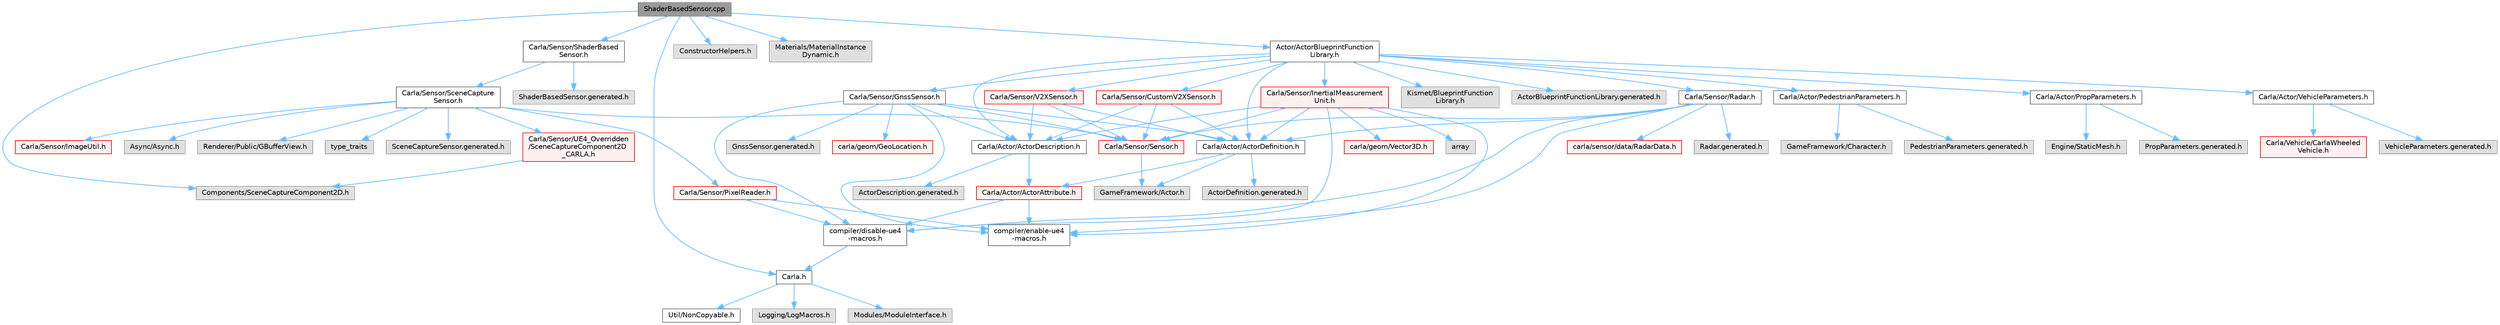 digraph "ShaderBasedSensor.cpp"
{
 // INTERACTIVE_SVG=YES
 // LATEX_PDF_SIZE
  bgcolor="transparent";
  edge [fontname=Helvetica,fontsize=10,labelfontname=Helvetica,labelfontsize=10];
  node [fontname=Helvetica,fontsize=10,shape=box,height=0.2,width=0.4];
  Node1 [id="Node000001",label="ShaderBasedSensor.cpp",height=0.2,width=0.4,color="gray40", fillcolor="grey60", style="filled", fontcolor="black",tooltip=" "];
  Node1 -> Node2 [id="edge1_Node000001_Node000002",color="steelblue1",style="solid",tooltip=" "];
  Node2 [id="Node000002",label="Carla.h",height=0.2,width=0.4,color="grey40", fillcolor="white", style="filled",URL="$d7/d7d/Carla_8h.html",tooltip=" "];
  Node2 -> Node3 [id="edge2_Node000002_Node000003",color="steelblue1",style="solid",tooltip=" "];
  Node3 [id="Node000003",label="Util/NonCopyable.h",height=0.2,width=0.4,color="grey40", fillcolor="white", style="filled",URL="$d4/d57/Unreal_2CarlaUE4_2Plugins_2Carla_2Source_2Carla_2Util_2NonCopyable_8h.html",tooltip=" "];
  Node2 -> Node4 [id="edge3_Node000002_Node000004",color="steelblue1",style="solid",tooltip=" "];
  Node4 [id="Node000004",label="Logging/LogMacros.h",height=0.2,width=0.4,color="grey60", fillcolor="#E0E0E0", style="filled",tooltip=" "];
  Node2 -> Node5 [id="edge4_Node000002_Node000005",color="steelblue1",style="solid",tooltip=" "];
  Node5 [id="Node000005",label="Modules/ModuleInterface.h",height=0.2,width=0.4,color="grey60", fillcolor="#E0E0E0", style="filled",tooltip=" "];
  Node1 -> Node6 [id="edge5_Node000001_Node000006",color="steelblue1",style="solid",tooltip=" "];
  Node6 [id="Node000006",label="Carla/Sensor/ShaderBased\lSensor.h",height=0.2,width=0.4,color="grey40", fillcolor="white", style="filled",URL="$da/d69/ShaderBasedSensor_8h.html",tooltip=" "];
  Node6 -> Node7 [id="edge6_Node000006_Node000007",color="steelblue1",style="solid",tooltip=" "];
  Node7 [id="Node000007",label="Carla/Sensor/SceneCapture\lSensor.h",height=0.2,width=0.4,color="grey40", fillcolor="white", style="filled",URL="$d8/d95/SceneCaptureSensor_8h.html",tooltip=" "];
  Node7 -> Node8 [id="edge7_Node000007_Node000008",color="steelblue1",style="solid",tooltip=" "];
  Node8 [id="Node000008",label="Carla/Sensor/PixelReader.h",height=0.2,width=0.4,color="red", fillcolor="#FFF0F0", style="filled",URL="$df/d2e/PixelReader_8h.html",tooltip=" "];
  Node8 -> Node17 [id="edge8_Node000008_Node000017",color="steelblue1",style="solid",tooltip=" "];
  Node17 [id="Node000017",label="compiler/disable-ue4\l-macros.h",height=0.2,width=0.4,color="grey40", fillcolor="white", style="filled",URL="$d2/d02/disable-ue4-macros_8h.html",tooltip=" "];
  Node17 -> Node2 [id="edge9_Node000017_Node000002",color="steelblue1",style="solid",tooltip=" "];
  Node8 -> Node20 [id="edge10_Node000008_Node000020",color="steelblue1",style="solid",tooltip=" "];
  Node20 [id="Node000020",label="compiler/enable-ue4\l-macros.h",height=0.2,width=0.4,color="grey40", fillcolor="white", style="filled",URL="$d9/da2/enable-ue4-macros_8h.html",tooltip=" "];
  Node7 -> Node319 [id="edge11_Node000007_Node000319",color="steelblue1",style="solid",tooltip=" "];
  Node319 [id="Node000319",label="Carla/Sensor/Sensor.h",height=0.2,width=0.4,color="red", fillcolor="#FFF0F0", style="filled",URL="$d7/d7d/Unreal_2CarlaUE4_2Plugins_2Carla_2Source_2Carla_2Sensor_2Sensor_8h.html",tooltip=" "];
  Node319 -> Node218 [id="edge12_Node000319_Node000218",color="steelblue1",style="solid",tooltip=" "];
  Node218 [id="Node000218",label="GameFramework/Actor.h",height=0.2,width=0.4,color="grey60", fillcolor="#E0E0E0", style="filled",tooltip=" "];
  Node7 -> Node344 [id="edge13_Node000007_Node000344",color="steelblue1",style="solid",tooltip=" "];
  Node344 [id="Node000344",label="Carla/Sensor/UE4_Overridden\l/SceneCaptureComponent2D\l_CARLA.h",height=0.2,width=0.4,color="red", fillcolor="#FFF0F0", style="filled",URL="$df/d46/SceneCaptureComponent2D__CARLA_8h.html",tooltip=" "];
  Node344 -> Node345 [id="edge14_Node000344_Node000345",color="steelblue1",style="solid",tooltip=" "];
  Node345 [id="Node000345",label="Components/SceneCaptureComponent2D.h",height=0.2,width=0.4,color="grey60", fillcolor="#E0E0E0", style="filled",tooltip=" "];
  Node7 -> Node347 [id="edge15_Node000007_Node000347",color="steelblue1",style="solid",tooltip=" "];
  Node347 [id="Node000347",label="Carla/Sensor/ImageUtil.h",height=0.2,width=0.4,color="red", fillcolor="#FFF0F0", style="filled",URL="$df/daa/ImageUtil_8h.html",tooltip=" "];
  Node7 -> Node348 [id="edge16_Node000007_Node000348",color="steelblue1",style="solid",tooltip=" "];
  Node348 [id="Node000348",label="Async/Async.h",height=0.2,width=0.4,color="grey60", fillcolor="#E0E0E0", style="filled",tooltip=" "];
  Node7 -> Node349 [id="edge17_Node000007_Node000349",color="steelblue1",style="solid",tooltip=" "];
  Node349 [id="Node000349",label="Renderer/Public/GBufferView.h",height=0.2,width=0.4,color="grey60", fillcolor="#E0E0E0", style="filled",tooltip=" "];
  Node7 -> Node36 [id="edge18_Node000007_Node000036",color="steelblue1",style="solid",tooltip=" "];
  Node36 [id="Node000036",label="type_traits",height=0.2,width=0.4,color="grey60", fillcolor="#E0E0E0", style="filled",tooltip=" "];
  Node7 -> Node350 [id="edge19_Node000007_Node000350",color="steelblue1",style="solid",tooltip=" "];
  Node350 [id="Node000350",label="SceneCaptureSensor.generated.h",height=0.2,width=0.4,color="grey60", fillcolor="#E0E0E0", style="filled",tooltip=" "];
  Node6 -> Node351 [id="edge20_Node000006_Node000351",color="steelblue1",style="solid",tooltip=" "];
  Node351 [id="Node000351",label="ShaderBasedSensor.generated.h",height=0.2,width=0.4,color="grey60", fillcolor="#E0E0E0", style="filled",tooltip=" "];
  Node1 -> Node352 [id="edge21_Node000001_Node000352",color="steelblue1",style="solid",tooltip=" "];
  Node352 [id="Node000352",label="ConstructorHelpers.h",height=0.2,width=0.4,color="grey60", fillcolor="#E0E0E0", style="filled",tooltip=" "];
  Node1 -> Node353 [id="edge22_Node000001_Node000353",color="steelblue1",style="solid",tooltip=" "];
  Node353 [id="Node000353",label="Materials/MaterialInstance\lDynamic.h",height=0.2,width=0.4,color="grey60", fillcolor="#E0E0E0", style="filled",tooltip=" "];
  Node1 -> Node345 [id="edge23_Node000001_Node000345",color="steelblue1",style="solid",tooltip=" "];
  Node1 -> Node354 [id="edge24_Node000001_Node000354",color="steelblue1",style="solid",tooltip=" "];
  Node354 [id="Node000354",label="Actor/ActorBlueprintFunction\lLibrary.h",height=0.2,width=0.4,color="grey40", fillcolor="white", style="filled",URL="$d7/dda/ActorBlueprintFunctionLibrary_8h.html",tooltip=" "];
  Node354 -> Node322 [id="edge25_Node000354_Node000322",color="steelblue1",style="solid",tooltip=" "];
  Node322 [id="Node000322",label="Carla/Actor/ActorDefinition.h",height=0.2,width=0.4,color="grey40", fillcolor="white", style="filled",URL="$d0/d65/Unreal_2CarlaUE4_2Plugins_2Carla_2Source_2Carla_2Actor_2ActorDefinition_8h.html",tooltip=" "];
  Node322 -> Node16 [id="edge26_Node000322_Node000016",color="steelblue1",style="solid",tooltip=" "];
  Node16 [id="Node000016",label="Carla/Actor/ActorAttribute.h",height=0.2,width=0.4,color="red", fillcolor="#FFF0F0", style="filled",URL="$d6/d1a/Unreal_2CarlaUE4_2Plugins_2Carla_2Source_2Carla_2Actor_2ActorAttribute_8h.html",tooltip=" "];
  Node16 -> Node17 [id="edge27_Node000016_Node000017",color="steelblue1",style="solid",tooltip=" "];
  Node16 -> Node20 [id="edge28_Node000016_Node000020",color="steelblue1",style="solid",tooltip=" "];
  Node322 -> Node218 [id="edge29_Node000322_Node000218",color="steelblue1",style="solid",tooltip=" "];
  Node322 -> Node323 [id="edge30_Node000322_Node000323",color="steelblue1",style="solid",tooltip=" "];
  Node323 [id="Node000323",label="ActorDefinition.generated.h",height=0.2,width=0.4,color="grey60", fillcolor="#E0E0E0", style="filled",tooltip=" "];
  Node354 -> Node15 [id="edge31_Node000354_Node000015",color="steelblue1",style="solid",tooltip=" "];
  Node15 [id="Node000015",label="Carla/Actor/ActorDescription.h",height=0.2,width=0.4,color="grey40", fillcolor="white", style="filled",URL="$d4/de6/Unreal_2CarlaUE4_2Plugins_2Carla_2Source_2Carla_2Actor_2ActorDescription_8h.html",tooltip=" "];
  Node15 -> Node16 [id="edge32_Node000015_Node000016",color="steelblue1",style="solid",tooltip=" "];
  Node15 -> Node22 [id="edge33_Node000015_Node000022",color="steelblue1",style="solid",tooltip=" "];
  Node22 [id="Node000022",label="ActorDescription.generated.h",height=0.2,width=0.4,color="grey60", fillcolor="#E0E0E0", style="filled",tooltip=" "];
  Node354 -> Node355 [id="edge34_Node000354_Node000355",color="steelblue1",style="solid",tooltip=" "];
  Node355 [id="Node000355",label="Carla/Actor/PedestrianParameters.h",height=0.2,width=0.4,color="grey40", fillcolor="white", style="filled",URL="$d5/dca/PedestrianParameters_8h.html",tooltip=" "];
  Node355 -> Node356 [id="edge35_Node000355_Node000356",color="steelblue1",style="solid",tooltip=" "];
  Node356 [id="Node000356",label="GameFramework/Character.h",height=0.2,width=0.4,color="grey60", fillcolor="#E0E0E0", style="filled",tooltip=" "];
  Node355 -> Node357 [id="edge36_Node000355_Node000357",color="steelblue1",style="solid",tooltip=" "];
  Node357 [id="Node000357",label="PedestrianParameters.generated.h",height=0.2,width=0.4,color="grey60", fillcolor="#E0E0E0", style="filled",tooltip=" "];
  Node354 -> Node358 [id="edge37_Node000354_Node000358",color="steelblue1",style="solid",tooltip=" "];
  Node358 [id="Node000358",label="Carla/Actor/PropParameters.h",height=0.2,width=0.4,color="grey40", fillcolor="white", style="filled",URL="$dc/d01/PropParameters_8h.html",tooltip=" "];
  Node358 -> Node359 [id="edge38_Node000358_Node000359",color="steelblue1",style="solid",tooltip=" "];
  Node359 [id="Node000359",label="Engine/StaticMesh.h",height=0.2,width=0.4,color="grey60", fillcolor="#E0E0E0", style="filled",tooltip=" "];
  Node358 -> Node360 [id="edge39_Node000358_Node000360",color="steelblue1",style="solid",tooltip=" "];
  Node360 [id="Node000360",label="PropParameters.generated.h",height=0.2,width=0.4,color="grey60", fillcolor="#E0E0E0", style="filled",tooltip=" "];
  Node354 -> Node361 [id="edge40_Node000354_Node000361",color="steelblue1",style="solid",tooltip=" "];
  Node361 [id="Node000361",label="Carla/Actor/VehicleParameters.h",height=0.2,width=0.4,color="grey40", fillcolor="white", style="filled",URL="$d1/d1b/VehicleParameters_8h.html",tooltip=" "];
  Node361 -> Node40 [id="edge41_Node000361_Node000040",color="steelblue1",style="solid",tooltip=" "];
  Node40 [id="Node000040",label="Carla/Vehicle/CarlaWheeled\lVehicle.h",height=0.2,width=0.4,color="red", fillcolor="#FFF0F0", style="filled",URL="$d3/d00/CarlaWheeledVehicle_8h.html",tooltip=" "];
  Node361 -> Node362 [id="edge42_Node000361_Node000362",color="steelblue1",style="solid",tooltip=" "];
  Node362 [id="Node000362",label="VehicleParameters.generated.h",height=0.2,width=0.4,color="grey60", fillcolor="#E0E0E0", style="filled",tooltip=" "];
  Node354 -> Node363 [id="edge43_Node000354_Node000363",color="steelblue1",style="solid",tooltip=" "];
  Node363 [id="Node000363",label="Carla/Sensor/GnssSensor.h",height=0.2,width=0.4,color="grey40", fillcolor="white", style="filled",URL="$d9/d73/GnssSensor_8h.html",tooltip=" "];
  Node363 -> Node319 [id="edge44_Node000363_Node000319",color="steelblue1",style="solid",tooltip=" "];
  Node363 -> Node322 [id="edge45_Node000363_Node000322",color="steelblue1",style="solid",tooltip=" "];
  Node363 -> Node15 [id="edge46_Node000363_Node000015",color="steelblue1",style="solid",tooltip=" "];
  Node363 -> Node17 [id="edge47_Node000363_Node000017",color="steelblue1",style="solid",tooltip=" "];
  Node363 -> Node166 [id="edge48_Node000363_Node000166",color="steelblue1",style="solid",tooltip=" "];
  Node166 [id="Node000166",label="carla/geom/GeoLocation.h",height=0.2,width=0.4,color="red", fillcolor="#FFF0F0", style="filled",URL="$d7/d86/GeoLocation_8h.html",tooltip=" "];
  Node363 -> Node20 [id="edge49_Node000363_Node000020",color="steelblue1",style="solid",tooltip=" "];
  Node363 -> Node364 [id="edge50_Node000363_Node000364",color="steelblue1",style="solid",tooltip=" "];
  Node364 [id="Node000364",label="GnssSensor.generated.h",height=0.2,width=0.4,color="grey60", fillcolor="#E0E0E0", style="filled",tooltip=" "];
  Node354 -> Node365 [id="edge51_Node000354_Node000365",color="steelblue1",style="solid",tooltip=" "];
  Node365 [id="Node000365",label="Carla/Sensor/Radar.h",height=0.2,width=0.4,color="grey40", fillcolor="white", style="filled",URL="$d6/de9/Radar_8h.html",tooltip=" "];
  Node365 -> Node319 [id="edge52_Node000365_Node000319",color="steelblue1",style="solid",tooltip=" "];
  Node365 -> Node322 [id="edge53_Node000365_Node000322",color="steelblue1",style="solid",tooltip=" "];
  Node365 -> Node17 [id="edge54_Node000365_Node000017",color="steelblue1",style="solid",tooltip=" "];
  Node365 -> Node179 [id="edge55_Node000365_Node000179",color="steelblue1",style="solid",tooltip=" "];
  Node179 [id="Node000179",label="carla/sensor/data/RadarData.h",height=0.2,width=0.4,color="red", fillcolor="#FFF0F0", style="filled",URL="$d5/dc7/RadarData_8h.html",tooltip=" "];
  Node365 -> Node20 [id="edge56_Node000365_Node000020",color="steelblue1",style="solid",tooltip=" "];
  Node365 -> Node366 [id="edge57_Node000365_Node000366",color="steelblue1",style="solid",tooltip=" "];
  Node366 [id="Node000366",label="Radar.generated.h",height=0.2,width=0.4,color="grey60", fillcolor="#E0E0E0", style="filled",tooltip=" "];
  Node354 -> Node367 [id="edge58_Node000354_Node000367",color="steelblue1",style="solid",tooltip=" "];
  Node367 [id="Node000367",label="Carla/Sensor/InertialMeasurement\lUnit.h",height=0.2,width=0.4,color="red", fillcolor="#FFF0F0", style="filled",URL="$d7/dfa/InertialMeasurementUnit_8h.html",tooltip=" "];
  Node367 -> Node319 [id="edge59_Node000367_Node000319",color="steelblue1",style="solid",tooltip=" "];
  Node367 -> Node322 [id="edge60_Node000367_Node000322",color="steelblue1",style="solid",tooltip=" "];
  Node367 -> Node15 [id="edge61_Node000367_Node000015",color="steelblue1",style="solid",tooltip=" "];
  Node367 -> Node17 [id="edge62_Node000367_Node000017",color="steelblue1",style="solid",tooltip=" "];
  Node367 -> Node127 [id="edge63_Node000367_Node000127",color="steelblue1",style="solid",tooltip=" "];
  Node127 [id="Node000127",label="carla/geom/Vector3D.h",height=0.2,width=0.4,color="red", fillcolor="#FFF0F0", style="filled",URL="$de/d70/geom_2Vector3D_8h.html",tooltip=" "];
  Node367 -> Node20 [id="edge64_Node000367_Node000020",color="steelblue1",style="solid",tooltip=" "];
  Node367 -> Node145 [id="edge65_Node000367_Node000145",color="steelblue1",style="solid",tooltip=" "];
  Node145 [id="Node000145",label="array",height=0.2,width=0.4,color="grey60", fillcolor="#E0E0E0", style="filled",tooltip=" "];
  Node354 -> Node369 [id="edge66_Node000354_Node000369",color="steelblue1",style="solid",tooltip=" "];
  Node369 [id="Node000369",label="Carla/Sensor/V2XSensor.h",height=0.2,width=0.4,color="red", fillcolor="#FFF0F0", style="filled",URL="$d1/d71/V2XSensor_8h.html",tooltip=" "];
  Node369 -> Node319 [id="edge67_Node000369_Node000319",color="steelblue1",style="solid",tooltip=" "];
  Node369 -> Node322 [id="edge68_Node000369_Node000322",color="steelblue1",style="solid",tooltip=" "];
  Node369 -> Node15 [id="edge69_Node000369_Node000015",color="steelblue1",style="solid",tooltip=" "];
  Node354 -> Node374 [id="edge70_Node000354_Node000374",color="steelblue1",style="solid",tooltip=" "];
  Node374 [id="Node000374",label="Carla/Sensor/CustomV2XSensor.h",height=0.2,width=0.4,color="red", fillcolor="#FFF0F0", style="filled",URL="$df/d4b/CustomV2XSensor_8h.html",tooltip=" "];
  Node374 -> Node319 [id="edge71_Node000374_Node000319",color="steelblue1",style="solid",tooltip=" "];
  Node374 -> Node322 [id="edge72_Node000374_Node000322",color="steelblue1",style="solid",tooltip=" "];
  Node374 -> Node15 [id="edge73_Node000374_Node000015",color="steelblue1",style="solid",tooltip=" "];
  Node354 -> Node307 [id="edge74_Node000354_Node000307",color="steelblue1",style="solid",tooltip=" "];
  Node307 [id="Node000307",label="Kismet/BlueprintFunction\lLibrary.h",height=0.2,width=0.4,color="grey60", fillcolor="#E0E0E0", style="filled",tooltip=" "];
  Node354 -> Node376 [id="edge75_Node000354_Node000376",color="steelblue1",style="solid",tooltip=" "];
  Node376 [id="Node000376",label="ActorBlueprintFunctionLibrary.generated.h",height=0.2,width=0.4,color="grey60", fillcolor="#E0E0E0", style="filled",tooltip=" "];
}
